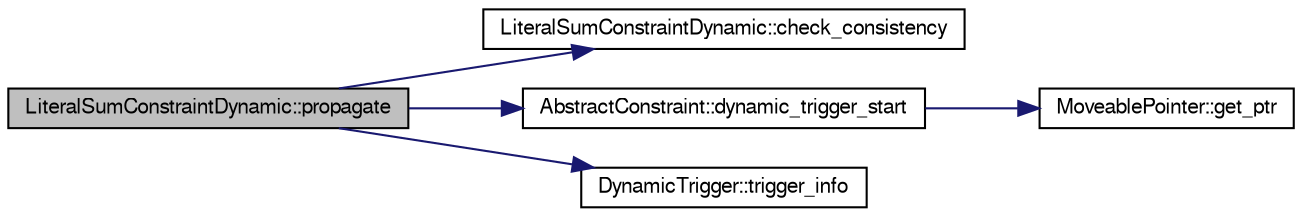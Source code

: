 digraph G
{
  edge [fontname="FreeSans",fontsize="10",labelfontname="FreeSans",labelfontsize="10"];
  node [fontname="FreeSans",fontsize="10",shape=record];
  rankdir=LR;
  Node1 [label="LiteralSumConstraintDynamic::propagate",height=0.2,width=0.4,color="black", fillcolor="grey75", style="filled" fontcolor="black"];
  Node1 -> Node2 [color="midnightblue",fontsize="10",style="solid",fontname="FreeSans"];
  Node2 [label="LiteralSumConstraintDynamic::check_consistency",height=0.2,width=0.4,color="black", fillcolor="white", style="filled",URL="$struct_literal_sum_constraint_dynamic.html#d4f124042084c618b40759aa47fd167f",tooltip="Checks the consistency of the constraint&#39;s data structures."];
  Node1 -> Node3 [color="midnightblue",fontsize="10",style="solid",fontname="FreeSans"];
  Node3 [label="AbstractConstraint::dynamic_trigger_start",height=0.2,width=0.4,color="black", fillcolor="white", style="filled",URL="$class_abstract_constraint.html#471743522a004357a9c4501a1a45b112",tooltip="Returns a point to the first dynamic trigger of the constraint."];
  Node3 -> Node4 [color="midnightblue",fontsize="10",style="solid",fontname="FreeSans"];
  Node4 [label="MoveablePointer::get_ptr",height=0.2,width=0.4,color="black", fillcolor="white", style="filled",URL="$class_moveable_pointer.html#22fe71f26133d84eb56c05e900d76c12",tooltip="Returns the pointer."];
  Node1 -> Node5 [color="midnightblue",fontsize="10",style="solid",fontname="FreeSans"];
  Node5 [label="DynamicTrigger::trigger_info",height=0.2,width=0.4,color="black", fillcolor="white", style="filled",URL="$class_dynamic_trigger.html#6c18ec0496b3daf9eec1042b599eb9c1",tooltip="Wrapper function for _trigger_info."];
}
